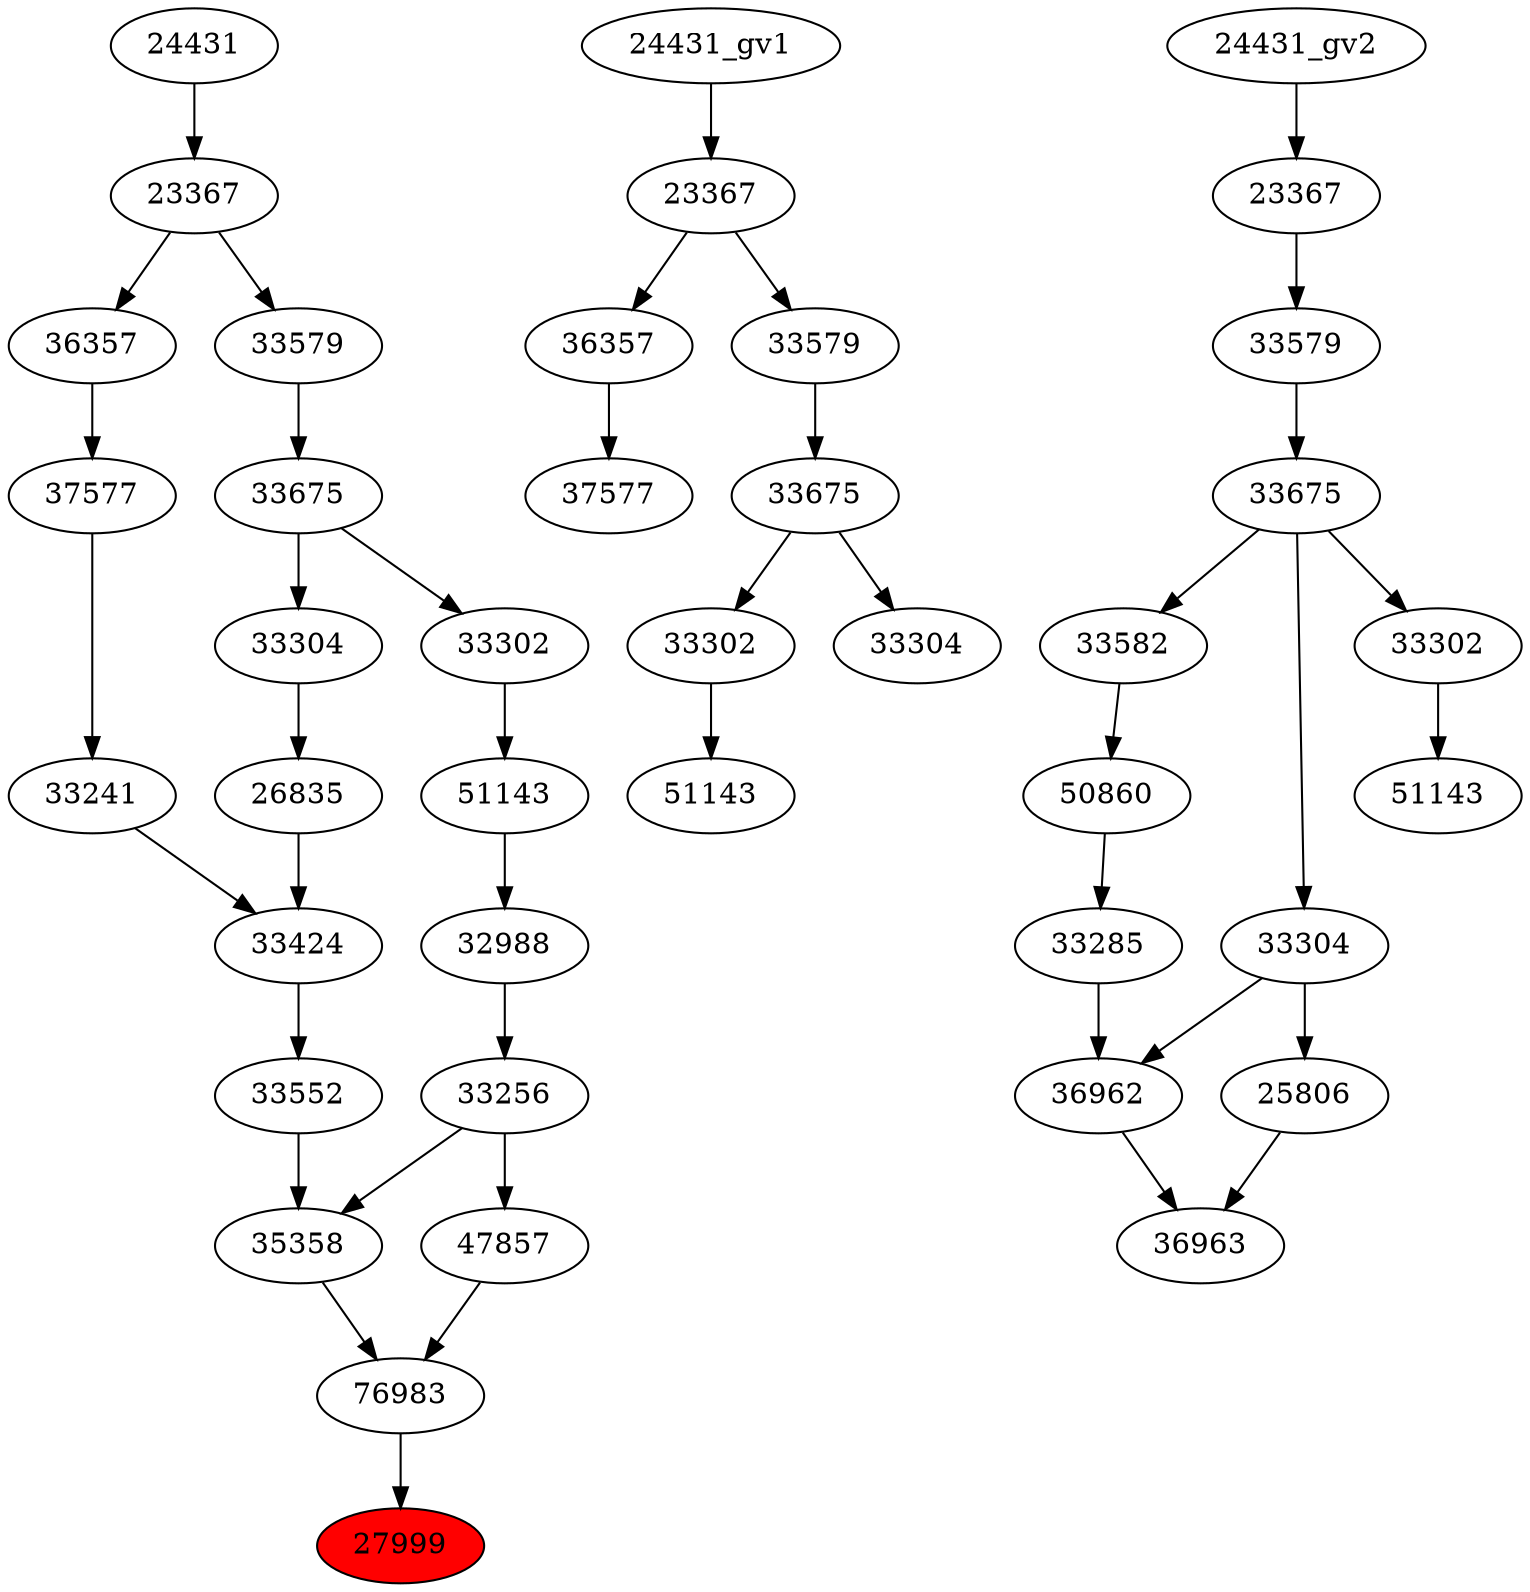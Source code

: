 strict digraph root {
	node [label="\N"];
	{
		node [fillcolor="",
			label="\N",
			style=""
		];
		27999		 [fillcolor=red,
			label=27999,
			style=filled];
		76983		 [label=76983];
		76983 -> 27999;
		47857		 [label=47857];
		47857 -> 76983;
		35358		 [label=35358];
		35358 -> 76983;
		33256		 [label=33256];
		33256 -> 47857;
		33256 -> 35358;
		33552		 [label=33552];
		33552 -> 35358;
		32988		 [label=32988];
		32988 -> 33256;
		33424		 [label=33424];
		33424 -> 33552;
		51143		 [label=51143];
		51143 -> 32988;
		33241		 [label=33241];
		33241 -> 33424;
		26835		 [label=26835];
		26835 -> 33424;
		33302		 [label=33302];
		33302 -> 51143;
		37577		 [label=37577];
		37577 -> 33241;
		33304		 [label=33304];
		33304 -> 26835;
		33675		 [label=33675];
		33675 -> 33302;
		33675 -> 33304;
		36357		 [label=36357];
		36357 -> 37577;
		33579		 [label=33579];
		33579 -> 33675;
		23367		 [label=23367];
		23367 -> 36357;
		23367 -> 33579;
		24431		 [label=24431];
		24431 -> 23367;
	}
	{
		node [label="\N"];
		"51143_gv1"		 [label=51143];
		"33302_gv1"		 [label=33302];
		"33302_gv1" -> "51143_gv1";
		"33675_gv1"		 [label=33675];
		"33675_gv1" -> "33302_gv1";
		"33304_gv1"		 [label=33304];
		"33675_gv1" -> "33304_gv1";
		"37577_gv1"		 [label=37577];
		"36357_gv1"		 [label=36357];
		"36357_gv1" -> "37577_gv1";
		"33579_gv1"		 [label=33579];
		"33579_gv1" -> "33675_gv1";
		"23367_gv1"		 [label=23367];
		"23367_gv1" -> "36357_gv1";
		"23367_gv1" -> "33579_gv1";
		"24431_gv1" -> "23367_gv1";
	}
	{
		node [label="\N"];
		36963		 [label=36963];
		36962		 [label=36962];
		36962 -> 36963;
		25806		 [label=25806];
		25806 -> 36963;
		50860		 [label=50860];
		33285		 [label=33285];
		50860 -> 33285;
		33582		 [label=33582];
		33582 -> 50860;
		33285 -> 36962;
		"33304_gv2"		 [label=33304];
		"33304_gv2" -> 36962;
		"33304_gv2" -> 25806;
		"51143_gv2"		 [label=51143];
		"33302_gv2"		 [label=33302];
		"33302_gv2" -> "51143_gv2";
		"33675_gv2"		 [label=33675];
		"33675_gv2" -> 33582;
		"33675_gv2" -> "33304_gv2";
		"33675_gv2" -> "33302_gv2";
		"33579_gv2"		 [label=33579];
		"33579_gv2" -> "33675_gv2";
		"23367_gv2"		 [label=23367];
		"23367_gv2" -> "33579_gv2";
		"24431_gv2" -> "23367_gv2";
	}
}
